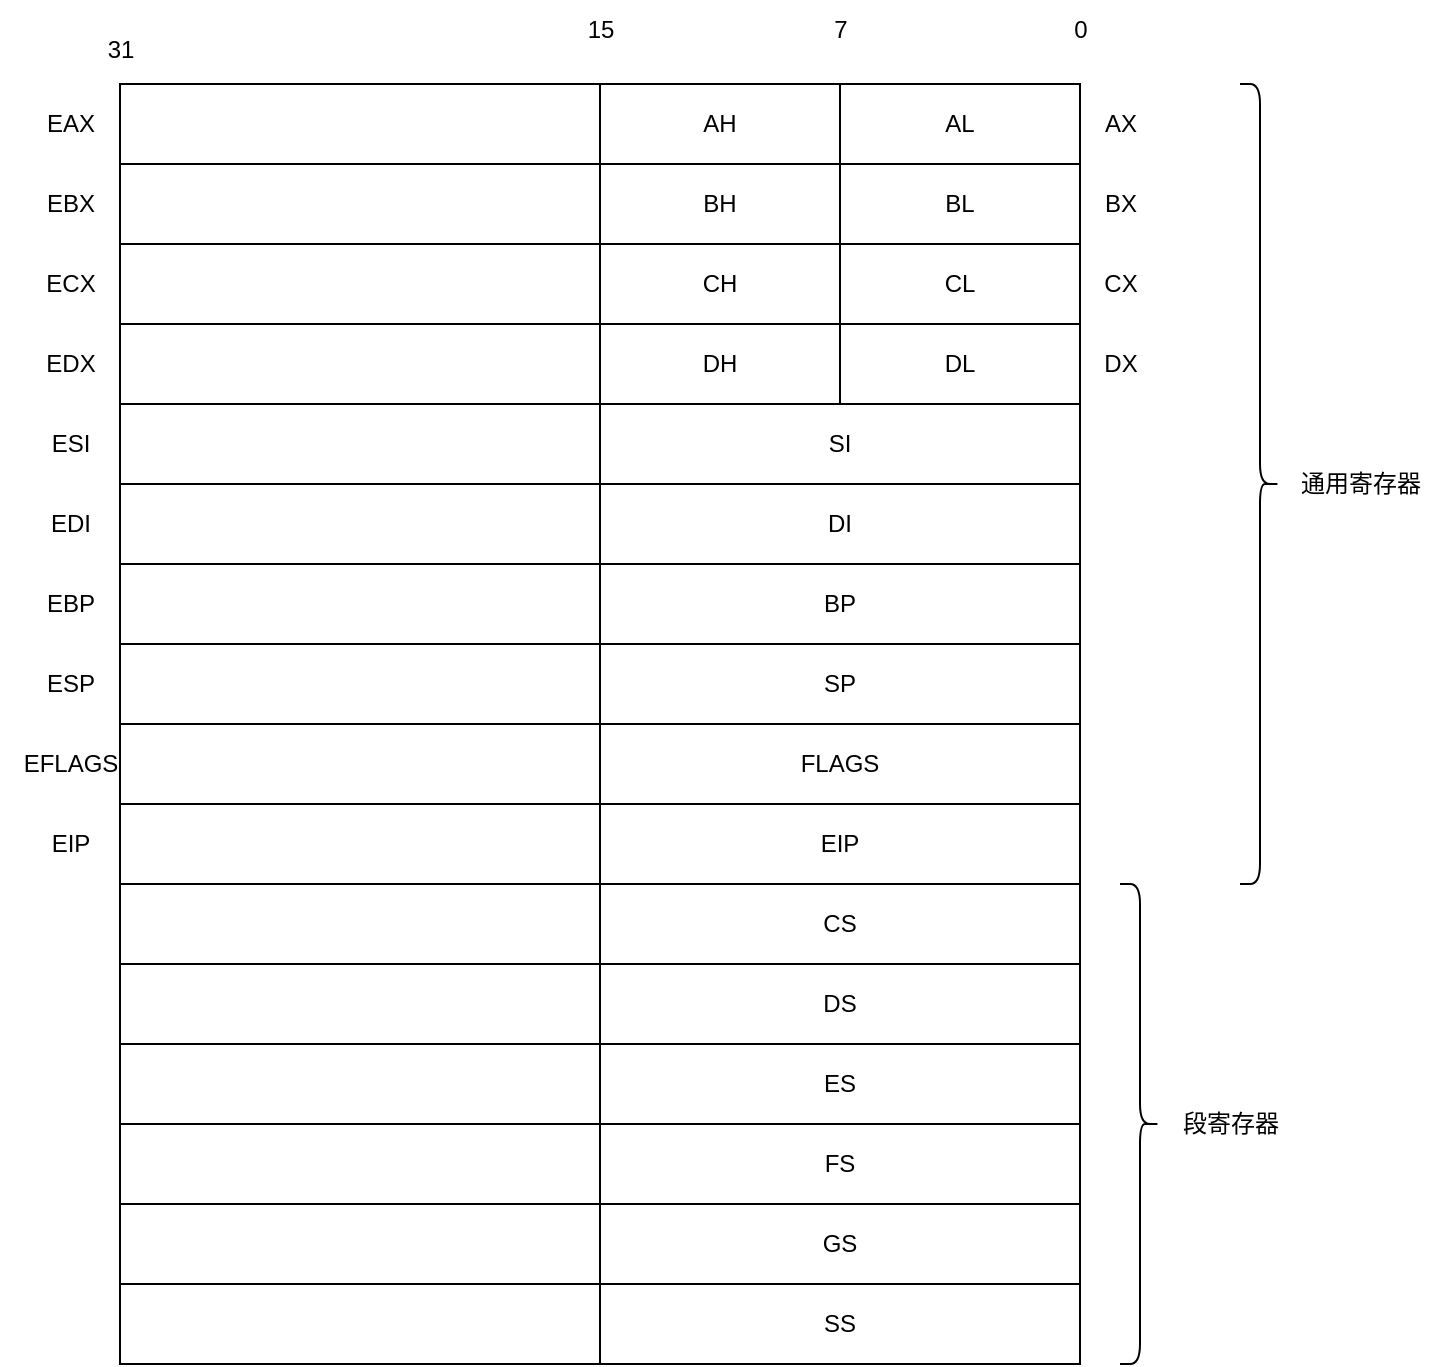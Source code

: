<mxfile version="24.5.5" type="github" pages="2">
  <diagram name="第 1 页" id="2g30mpVbXMez-msLuD0V">
    <mxGraphModel dx="372" dy="786" grid="1" gridSize="10" guides="1" tooltips="1" connect="1" arrows="1" fold="1" page="1" pageScale="1" pageWidth="827" pageHeight="1169" math="0" shadow="0">
      <root>
        <mxCell id="0" />
        <mxCell id="1" parent="0" />
        <mxCell id="3j800rDt3qZ8w3xLLXAO-4" value="" style="rounded=0;whiteSpace=wrap;html=1;" vertex="1" parent="1">
          <mxGeometry x="200" y="400" width="480" height="640" as="geometry" />
        </mxCell>
        <mxCell id="3j800rDt3qZ8w3xLLXAO-5" value="" style="rounded=0;whiteSpace=wrap;html=1;" vertex="1" parent="1">
          <mxGeometry x="200" y="400" width="240" height="40" as="geometry" />
        </mxCell>
        <mxCell id="3j800rDt3qZ8w3xLLXAO-6" value="AH" style="rounded=0;whiteSpace=wrap;html=1;" vertex="1" parent="1">
          <mxGeometry x="440" y="400" width="120" height="40" as="geometry" />
        </mxCell>
        <mxCell id="3j800rDt3qZ8w3xLLXAO-7" value="AL" style="rounded=0;whiteSpace=wrap;html=1;" vertex="1" parent="1">
          <mxGeometry x="560" y="400" width="120" height="40" as="geometry" />
        </mxCell>
        <mxCell id="3j800rDt3qZ8w3xLLXAO-8" value="31" style="text;html=1;align=center;verticalAlign=middle;resizable=0;points=[];autosize=1;strokeColor=none;fillColor=none;" vertex="1" parent="1">
          <mxGeometry x="180" y="368" width="40" height="30" as="geometry" />
        </mxCell>
        <mxCell id="3j800rDt3qZ8w3xLLXAO-9" value="15" style="text;html=1;align=center;verticalAlign=middle;resizable=0;points=[];autosize=1;strokeColor=none;fillColor=none;" vertex="1" parent="1">
          <mxGeometry x="420" y="358" width="40" height="30" as="geometry" />
        </mxCell>
        <mxCell id="3j800rDt3qZ8w3xLLXAO-10" value="7" style="text;html=1;align=center;verticalAlign=middle;resizable=0;points=[];autosize=1;strokeColor=none;fillColor=none;" vertex="1" parent="1">
          <mxGeometry x="545" y="358" width="30" height="30" as="geometry" />
        </mxCell>
        <mxCell id="3j800rDt3qZ8w3xLLXAO-11" value="0" style="text;html=1;align=center;verticalAlign=middle;resizable=0;points=[];autosize=1;strokeColor=none;fillColor=none;" vertex="1" parent="1">
          <mxGeometry x="665" y="358" width="30" height="30" as="geometry" />
        </mxCell>
        <mxCell id="3j800rDt3qZ8w3xLLXAO-12" value="EAX" style="text;html=1;align=center;verticalAlign=middle;resizable=0;points=[];autosize=1;strokeColor=none;fillColor=none;" vertex="1" parent="1">
          <mxGeometry x="150" y="405" width="50" height="30" as="geometry" />
        </mxCell>
        <mxCell id="3j800rDt3qZ8w3xLLXAO-13" value="AX" style="text;html=1;align=center;verticalAlign=middle;resizable=0;points=[];autosize=1;strokeColor=none;fillColor=none;" vertex="1" parent="1">
          <mxGeometry x="680" y="405" width="40" height="30" as="geometry" />
        </mxCell>
        <mxCell id="3j800rDt3qZ8w3xLLXAO-14" value="" style="rounded=0;whiteSpace=wrap;html=1;" vertex="1" parent="1">
          <mxGeometry x="200" y="440" width="240" height="40" as="geometry" />
        </mxCell>
        <mxCell id="3j800rDt3qZ8w3xLLXAO-15" value="BH" style="rounded=0;whiteSpace=wrap;html=1;" vertex="1" parent="1">
          <mxGeometry x="440" y="440" width="120" height="40" as="geometry" />
        </mxCell>
        <mxCell id="3j800rDt3qZ8w3xLLXAO-16" value="BL" style="rounded=0;whiteSpace=wrap;html=1;" vertex="1" parent="1">
          <mxGeometry x="560" y="440" width="120" height="40" as="geometry" />
        </mxCell>
        <mxCell id="3j800rDt3qZ8w3xLLXAO-17" value="EBX" style="text;html=1;align=center;verticalAlign=middle;resizable=0;points=[];autosize=1;strokeColor=none;fillColor=none;" vertex="1" parent="1">
          <mxGeometry x="150" y="445" width="50" height="30" as="geometry" />
        </mxCell>
        <mxCell id="3j800rDt3qZ8w3xLLXAO-18" value="BX" style="text;html=1;align=center;verticalAlign=middle;resizable=0;points=[];autosize=1;strokeColor=none;fillColor=none;" vertex="1" parent="1">
          <mxGeometry x="680" y="445" width="40" height="30" as="geometry" />
        </mxCell>
        <mxCell id="3j800rDt3qZ8w3xLLXAO-19" value="" style="rounded=0;whiteSpace=wrap;html=1;" vertex="1" parent="1">
          <mxGeometry x="200" y="480" width="240" height="40" as="geometry" />
        </mxCell>
        <mxCell id="3j800rDt3qZ8w3xLLXAO-20" value="CH" style="rounded=0;whiteSpace=wrap;html=1;" vertex="1" parent="1">
          <mxGeometry x="440" y="480" width="120" height="40" as="geometry" />
        </mxCell>
        <mxCell id="3j800rDt3qZ8w3xLLXAO-21" value="CL" style="rounded=0;whiteSpace=wrap;html=1;" vertex="1" parent="1">
          <mxGeometry x="560" y="480" width="120" height="40" as="geometry" />
        </mxCell>
        <mxCell id="3j800rDt3qZ8w3xLLXAO-22" value="ECX" style="text;html=1;align=center;verticalAlign=middle;resizable=0;points=[];autosize=1;strokeColor=none;fillColor=none;" vertex="1" parent="1">
          <mxGeometry x="150" y="485" width="50" height="30" as="geometry" />
        </mxCell>
        <mxCell id="3j800rDt3qZ8w3xLLXAO-23" value="CX" style="text;html=1;align=center;verticalAlign=middle;resizable=0;points=[];autosize=1;strokeColor=none;fillColor=none;" vertex="1" parent="1">
          <mxGeometry x="680" y="485" width="40" height="30" as="geometry" />
        </mxCell>
        <mxCell id="3j800rDt3qZ8w3xLLXAO-24" value="" style="rounded=0;whiteSpace=wrap;html=1;" vertex="1" parent="1">
          <mxGeometry x="200" y="520" width="240" height="40" as="geometry" />
        </mxCell>
        <mxCell id="3j800rDt3qZ8w3xLLXAO-25" value="DH" style="rounded=0;whiteSpace=wrap;html=1;" vertex="1" parent="1">
          <mxGeometry x="440" y="520" width="120" height="40" as="geometry" />
        </mxCell>
        <mxCell id="3j800rDt3qZ8w3xLLXAO-26" value="DL" style="rounded=0;whiteSpace=wrap;html=1;" vertex="1" parent="1">
          <mxGeometry x="560" y="520" width="120" height="40" as="geometry" />
        </mxCell>
        <mxCell id="3j800rDt3qZ8w3xLLXAO-27" value="EDX" style="text;html=1;align=center;verticalAlign=middle;resizable=0;points=[];autosize=1;strokeColor=none;fillColor=none;" vertex="1" parent="1">
          <mxGeometry x="150" y="525" width="50" height="30" as="geometry" />
        </mxCell>
        <mxCell id="3j800rDt3qZ8w3xLLXAO-28" value="DX" style="text;html=1;align=center;verticalAlign=middle;resizable=0;points=[];autosize=1;strokeColor=none;fillColor=none;" vertex="1" parent="1">
          <mxGeometry x="680" y="525" width="40" height="30" as="geometry" />
        </mxCell>
        <mxCell id="3j800rDt3qZ8w3xLLXAO-29" value="" style="rounded=0;whiteSpace=wrap;html=1;" vertex="1" parent="1">
          <mxGeometry x="200" y="560" width="240" height="40" as="geometry" />
        </mxCell>
        <mxCell id="3j800rDt3qZ8w3xLLXAO-30" value="SI" style="rounded=0;whiteSpace=wrap;html=1;" vertex="1" parent="1">
          <mxGeometry x="440" y="560" width="240" height="40" as="geometry" />
        </mxCell>
        <mxCell id="3j800rDt3qZ8w3xLLXAO-32" value="ESI" style="text;html=1;align=center;verticalAlign=middle;resizable=0;points=[];autosize=1;strokeColor=none;fillColor=none;" vertex="1" parent="1">
          <mxGeometry x="155" y="565" width="40" height="30" as="geometry" />
        </mxCell>
        <mxCell id="3j800rDt3qZ8w3xLLXAO-34" value="" style="rounded=0;whiteSpace=wrap;html=1;" vertex="1" parent="1">
          <mxGeometry x="200" y="600" width="240" height="40" as="geometry" />
        </mxCell>
        <mxCell id="3j800rDt3qZ8w3xLLXAO-35" value="DI" style="rounded=0;whiteSpace=wrap;html=1;" vertex="1" parent="1">
          <mxGeometry x="440" y="600" width="240" height="40" as="geometry" />
        </mxCell>
        <mxCell id="3j800rDt3qZ8w3xLLXAO-36" value="EDI" style="text;html=1;align=center;verticalAlign=middle;resizable=0;points=[];autosize=1;strokeColor=none;fillColor=none;" vertex="1" parent="1">
          <mxGeometry x="155" y="605" width="40" height="30" as="geometry" />
        </mxCell>
        <mxCell id="3j800rDt3qZ8w3xLLXAO-37" value="" style="rounded=0;whiteSpace=wrap;html=1;" vertex="1" parent="1">
          <mxGeometry x="200" y="640" width="240" height="40" as="geometry" />
        </mxCell>
        <mxCell id="3j800rDt3qZ8w3xLLXAO-38" value="BP" style="rounded=0;whiteSpace=wrap;html=1;" vertex="1" parent="1">
          <mxGeometry x="440" y="640" width="240" height="40" as="geometry" />
        </mxCell>
        <mxCell id="3j800rDt3qZ8w3xLLXAO-39" value="EBP" style="text;html=1;align=center;verticalAlign=middle;resizable=0;points=[];autosize=1;strokeColor=none;fillColor=none;" vertex="1" parent="1">
          <mxGeometry x="150" y="645" width="50" height="30" as="geometry" />
        </mxCell>
        <mxCell id="3j800rDt3qZ8w3xLLXAO-43" value="" style="rounded=0;whiteSpace=wrap;html=1;" vertex="1" parent="1">
          <mxGeometry x="200" y="680" width="240" height="40" as="geometry" />
        </mxCell>
        <mxCell id="3j800rDt3qZ8w3xLLXAO-44" value="SP" style="rounded=0;whiteSpace=wrap;html=1;" vertex="1" parent="1">
          <mxGeometry x="440" y="680" width="240" height="40" as="geometry" />
        </mxCell>
        <mxCell id="3j800rDt3qZ8w3xLLXAO-45" value="ESP" style="text;html=1;align=center;verticalAlign=middle;resizable=0;points=[];autosize=1;strokeColor=none;fillColor=none;" vertex="1" parent="1">
          <mxGeometry x="150" y="685" width="50" height="30" as="geometry" />
        </mxCell>
        <mxCell id="3j800rDt3qZ8w3xLLXAO-46" value="" style="rounded=0;whiteSpace=wrap;html=1;" vertex="1" parent="1">
          <mxGeometry x="200" y="720" width="240" height="40" as="geometry" />
        </mxCell>
        <mxCell id="3j800rDt3qZ8w3xLLXAO-47" value="FLAGS" style="rounded=0;whiteSpace=wrap;html=1;" vertex="1" parent="1">
          <mxGeometry x="440" y="720" width="240" height="40" as="geometry" />
        </mxCell>
        <mxCell id="3j800rDt3qZ8w3xLLXAO-48" value="EFLAGS" style="text;html=1;align=center;verticalAlign=middle;resizable=0;points=[];autosize=1;strokeColor=none;fillColor=none;" vertex="1" parent="1">
          <mxGeometry x="140" y="725" width="70" height="30" as="geometry" />
        </mxCell>
        <mxCell id="3j800rDt3qZ8w3xLLXAO-49" value="" style="rounded=0;whiteSpace=wrap;html=1;" vertex="1" parent="1">
          <mxGeometry x="200" y="760" width="240" height="40" as="geometry" />
        </mxCell>
        <mxCell id="3j800rDt3qZ8w3xLLXAO-50" value="EIP" style="rounded=0;whiteSpace=wrap;html=1;" vertex="1" parent="1">
          <mxGeometry x="440" y="760" width="240" height="40" as="geometry" />
        </mxCell>
        <mxCell id="3j800rDt3qZ8w3xLLXAO-51" value="EIP" style="text;html=1;align=center;verticalAlign=middle;resizable=0;points=[];autosize=1;strokeColor=none;fillColor=none;" vertex="1" parent="1">
          <mxGeometry x="155" y="765" width="40" height="30" as="geometry" />
        </mxCell>
        <mxCell id="3j800rDt3qZ8w3xLLXAO-52" value="" style="rounded=0;whiteSpace=wrap;html=1;" vertex="1" parent="1">
          <mxGeometry x="200" y="800" width="240" height="40" as="geometry" />
        </mxCell>
        <mxCell id="3j800rDt3qZ8w3xLLXAO-53" value="CS" style="rounded=0;whiteSpace=wrap;html=1;" vertex="1" parent="1">
          <mxGeometry x="440" y="800" width="240" height="40" as="geometry" />
        </mxCell>
        <mxCell id="3j800rDt3qZ8w3xLLXAO-55" value="" style="rounded=0;whiteSpace=wrap;html=1;" vertex="1" parent="1">
          <mxGeometry x="200" y="840" width="240" height="40" as="geometry" />
        </mxCell>
        <mxCell id="3j800rDt3qZ8w3xLLXAO-56" value="DS" style="rounded=0;whiteSpace=wrap;html=1;" vertex="1" parent="1">
          <mxGeometry x="440" y="840" width="240" height="40" as="geometry" />
        </mxCell>
        <mxCell id="3j800rDt3qZ8w3xLLXAO-58" value="" style="rounded=0;whiteSpace=wrap;html=1;" vertex="1" parent="1">
          <mxGeometry x="200" y="880" width="240" height="40" as="geometry" />
        </mxCell>
        <mxCell id="3j800rDt3qZ8w3xLLXAO-59" value="ES" style="rounded=0;whiteSpace=wrap;html=1;" vertex="1" parent="1">
          <mxGeometry x="440" y="880" width="240" height="40" as="geometry" />
        </mxCell>
        <mxCell id="3j800rDt3qZ8w3xLLXAO-61" value="" style="rounded=0;whiteSpace=wrap;html=1;" vertex="1" parent="1">
          <mxGeometry x="200" y="920" width="240" height="40" as="geometry" />
        </mxCell>
        <mxCell id="3j800rDt3qZ8w3xLLXAO-62" value="FS" style="rounded=0;whiteSpace=wrap;html=1;" vertex="1" parent="1">
          <mxGeometry x="440" y="920" width="240" height="40" as="geometry" />
        </mxCell>
        <mxCell id="3j800rDt3qZ8w3xLLXAO-64" value="" style="rounded=0;whiteSpace=wrap;html=1;" vertex="1" parent="1">
          <mxGeometry x="200" y="960" width="240" height="40" as="geometry" />
        </mxCell>
        <mxCell id="3j800rDt3qZ8w3xLLXAO-65" value="GS" style="rounded=0;whiteSpace=wrap;html=1;" vertex="1" parent="1">
          <mxGeometry x="440" y="960" width="240" height="40" as="geometry" />
        </mxCell>
        <mxCell id="3j800rDt3qZ8w3xLLXAO-67" value="" style="rounded=0;whiteSpace=wrap;html=1;" vertex="1" parent="1">
          <mxGeometry x="200" y="1000" width="240" height="40" as="geometry" />
        </mxCell>
        <mxCell id="3j800rDt3qZ8w3xLLXAO-68" value="SS" style="rounded=0;whiteSpace=wrap;html=1;" vertex="1" parent="1">
          <mxGeometry x="440" y="1000" width="240" height="40" as="geometry" />
        </mxCell>
        <mxCell id="3j800rDt3qZ8w3xLLXAO-70" value="" style="shape=curlyBracket;whiteSpace=wrap;html=1;rounded=1;flipH=1;labelPosition=right;verticalLabelPosition=middle;align=left;verticalAlign=middle;" vertex="1" parent="1">
          <mxGeometry x="700" y="800" width="20" height="240" as="geometry" />
        </mxCell>
        <mxCell id="3j800rDt3qZ8w3xLLXAO-71" value="段寄存器" style="text;html=1;align=center;verticalAlign=middle;resizable=0;points=[];autosize=1;strokeColor=none;fillColor=none;" vertex="1" parent="1">
          <mxGeometry x="720" y="905" width="70" height="30" as="geometry" />
        </mxCell>
        <mxCell id="3j800rDt3qZ8w3xLLXAO-72" value="" style="shape=curlyBracket;whiteSpace=wrap;html=1;rounded=1;flipH=1;labelPosition=right;verticalLabelPosition=middle;align=left;verticalAlign=middle;" vertex="1" parent="1">
          <mxGeometry x="760" y="400" width="20" height="400" as="geometry" />
        </mxCell>
        <mxCell id="3j800rDt3qZ8w3xLLXAO-73" value="通用寄存器" style="text;html=1;align=center;verticalAlign=middle;resizable=0;points=[];autosize=1;strokeColor=none;fillColor=none;" vertex="1" parent="1">
          <mxGeometry x="780" y="585" width="80" height="30" as="geometry" />
        </mxCell>
      </root>
    </mxGraphModel>
  </diagram>
  <diagram id="knV72VMHFx5MtJYYpPV4" name="段描述符">
    <mxGraphModel dx="816" dy="1048" grid="1" gridSize="10" guides="1" tooltips="1" connect="1" arrows="1" fold="1" page="1" pageScale="1" pageWidth="827" pageHeight="1169" math="0" shadow="0">
      <root>
        <mxCell id="0" />
        <mxCell id="1" parent="0" />
        <mxCell id="60e4Xwq7cHymSHoKds5Y-1" value="" style="rounded=0;whiteSpace=wrap;html=1;" vertex="1" parent="1">
          <mxGeometry x="40" y="160" width="640" height="60" as="geometry" />
        </mxCell>
        <mxCell id="60e4Xwq7cHymSHoKds5Y-2" value="段基址" style="rounded=0;whiteSpace=wrap;html=1;" vertex="1" parent="1">
          <mxGeometry x="40" y="160" width="120" height="60" as="geometry" />
        </mxCell>
        <mxCell id="60e4Xwq7cHymSHoKds5Y-3" value="31" style="text;html=1;align=center;verticalAlign=middle;resizable=0;points=[];autosize=1;strokeColor=none;fillColor=none;" vertex="1" parent="1">
          <mxGeometry x="30" y="128" width="40" height="30" as="geometry" />
        </mxCell>
        <mxCell id="60e4Xwq7cHymSHoKds5Y-4" value="24" style="text;html=1;align=center;verticalAlign=middle;resizable=0;points=[];autosize=1;strokeColor=none;fillColor=none;" vertex="1" parent="1">
          <mxGeometry x="130" y="130" width="40" height="30" as="geometry" />
        </mxCell>
        <mxCell id="60e4Xwq7cHymSHoKds5Y-5" value="G" style="rounded=0;whiteSpace=wrap;html=1;" vertex="1" parent="1">
          <mxGeometry x="160" y="160" width="40" height="60" as="geometry" />
        </mxCell>
        <mxCell id="60e4Xwq7cHymSHoKds5Y-6" value="23" style="text;html=1;align=center;verticalAlign=middle;resizable=0;points=[];autosize=1;strokeColor=none;fillColor=none;" vertex="1" parent="1">
          <mxGeometry x="160" y="130" width="40" height="30" as="geometry" />
        </mxCell>
        <mxCell id="60e4Xwq7cHymSHoKds5Y-7" value="D/B" style="rounded=0;whiteSpace=wrap;html=1;" vertex="1" parent="1">
          <mxGeometry x="200" y="160" width="40" height="60" as="geometry" />
        </mxCell>
        <mxCell id="60e4Xwq7cHymSHoKds5Y-8" value="L" style="rounded=0;whiteSpace=wrap;html=1;" vertex="1" parent="1">
          <mxGeometry x="240" y="160" width="40" height="60" as="geometry" />
        </mxCell>
        <mxCell id="60e4Xwq7cHymSHoKds5Y-9" value="AVL" style="rounded=0;whiteSpace=wrap;html=1;" vertex="1" parent="1">
          <mxGeometry x="280" y="160" width="40" height="60" as="geometry" />
        </mxCell>
        <mxCell id="60e4Xwq7cHymSHoKds5Y-10" value="段界限" style="rounded=0;whiteSpace=wrap;html=1;" vertex="1" parent="1">
          <mxGeometry x="320" y="160" width="80" height="60" as="geometry" />
        </mxCell>
        <mxCell id="60e4Xwq7cHymSHoKds5Y-11" value="22" style="text;html=1;align=center;verticalAlign=middle;resizable=0;points=[];autosize=1;strokeColor=none;fillColor=none;" vertex="1" parent="1">
          <mxGeometry x="200" y="130" width="40" height="30" as="geometry" />
        </mxCell>
        <mxCell id="60e4Xwq7cHymSHoKds5Y-12" value="21" style="text;html=1;align=center;verticalAlign=middle;resizable=0;points=[];autosize=1;strokeColor=none;fillColor=none;" vertex="1" parent="1">
          <mxGeometry x="240" y="130" width="40" height="30" as="geometry" />
        </mxCell>
        <mxCell id="60e4Xwq7cHymSHoKds5Y-13" value="20" style="text;html=1;align=center;verticalAlign=middle;resizable=0;points=[];autosize=1;strokeColor=none;fillColor=none;" vertex="1" parent="1">
          <mxGeometry x="280" y="130" width="40" height="30" as="geometry" />
        </mxCell>
        <mxCell id="60e4Xwq7cHymSHoKds5Y-14" value="19--16" style="text;html=1;align=center;verticalAlign=middle;resizable=0;points=[];autosize=1;strokeColor=none;fillColor=none;" vertex="1" parent="1">
          <mxGeometry x="330" y="130" width="60" height="30" as="geometry" />
        </mxCell>
        <mxCell id="60e4Xwq7cHymSHoKds5Y-16" value="P" style="rounded=0;whiteSpace=wrap;html=1;" vertex="1" parent="1">
          <mxGeometry x="400" y="160" width="40" height="60" as="geometry" />
        </mxCell>
        <mxCell id="60e4Xwq7cHymSHoKds5Y-17" value="DPL" style="rounded=0;whiteSpace=wrap;html=1;" vertex="1" parent="1">
          <mxGeometry x="440" y="160" width="40" height="60" as="geometry" />
        </mxCell>
        <mxCell id="60e4Xwq7cHymSHoKds5Y-18" value="S" style="rounded=0;whiteSpace=wrap;html=1;" vertex="1" parent="1">
          <mxGeometry x="480" y="160" width="40" height="60" as="geometry" />
        </mxCell>
        <mxCell id="60e4Xwq7cHymSHoKds5Y-19" value="TYPE" style="rounded=0;whiteSpace=wrap;html=1;" vertex="1" parent="1">
          <mxGeometry x="520" y="160" width="80" height="60" as="geometry" />
        </mxCell>
        <mxCell id="60e4Xwq7cHymSHoKds5Y-20" value="15" style="text;html=1;align=center;verticalAlign=middle;resizable=0;points=[];autosize=1;strokeColor=none;fillColor=none;" vertex="1" parent="1">
          <mxGeometry x="400" y="130" width="40" height="30" as="geometry" />
        </mxCell>
        <mxCell id="60e4Xwq7cHymSHoKds5Y-21" value="14-13" style="text;html=1;align=center;verticalAlign=middle;resizable=0;points=[];autosize=1;strokeColor=none;fillColor=none;" vertex="1" parent="1">
          <mxGeometry x="435" y="130" width="50" height="30" as="geometry" />
        </mxCell>
        <mxCell id="60e4Xwq7cHymSHoKds5Y-22" value="12" style="text;html=1;align=center;verticalAlign=middle;resizable=0;points=[];autosize=1;strokeColor=none;fillColor=none;" vertex="1" parent="1">
          <mxGeometry x="480" y="130" width="40" height="30" as="geometry" />
        </mxCell>
        <mxCell id="60e4Xwq7cHymSHoKds5Y-23" value="11-8" style="text;html=1;align=center;verticalAlign=middle;resizable=0;points=[];autosize=1;strokeColor=none;fillColor=none;" vertex="1" parent="1">
          <mxGeometry x="535" y="130" width="50" height="30" as="geometry" />
        </mxCell>
        <mxCell id="60e4Xwq7cHymSHoKds5Y-24" value="段基址" style="rounded=0;whiteSpace=wrap;html=1;" vertex="1" parent="1">
          <mxGeometry x="600" y="160" width="80" height="60" as="geometry" />
        </mxCell>
        <mxCell id="60e4Xwq7cHymSHoKds5Y-25" value="7-0" style="text;html=1;align=center;verticalAlign=middle;resizable=0;points=[];autosize=1;strokeColor=none;fillColor=none;" vertex="1" parent="1">
          <mxGeometry x="620" y="130" width="40" height="30" as="geometry" />
        </mxCell>
        <mxCell id="60e4Xwq7cHymSHoKds5Y-26" value="高32位" style="text;html=1;align=center;verticalAlign=middle;resizable=0;points=[];autosize=1;strokeColor=none;fillColor=none;" vertex="1" parent="1">
          <mxGeometry x="680" y="175" width="60" height="30" as="geometry" />
        </mxCell>
        <mxCell id="60e4Xwq7cHymSHoKds5Y-27" value="段基址&lt;br&gt;31-16" style="rounded=0;whiteSpace=wrap;html=1;" vertex="1" parent="1">
          <mxGeometry x="40" y="280" width="320" height="60" as="geometry" />
        </mxCell>
        <mxCell id="60e4Xwq7cHymSHoKds5Y-28" value="段基址&lt;br&gt;15-0" style="rounded=0;whiteSpace=wrap;html=1;" vertex="1" parent="1">
          <mxGeometry x="360" y="280" width="320" height="60" as="geometry" />
        </mxCell>
        <mxCell id="60e4Xwq7cHymSHoKds5Y-30" value="低32位" style="text;html=1;align=center;verticalAlign=middle;resizable=0;points=[];autosize=1;strokeColor=none;fillColor=none;" vertex="1" parent="1">
          <mxGeometry x="680" y="295" width="60" height="30" as="geometry" />
        </mxCell>
        <mxCell id="60e4Xwq7cHymSHoKds5Y-31" value="段描述符格式" style="text;html=1;align=center;verticalAlign=middle;resizable=0;points=[];autosize=1;strokeColor=none;fillColor=none;" vertex="1" parent="1">
          <mxGeometry x="310" y="400" width="100" height="30" as="geometry" />
        </mxCell>
      </root>
    </mxGraphModel>
  </diagram>
</mxfile>
